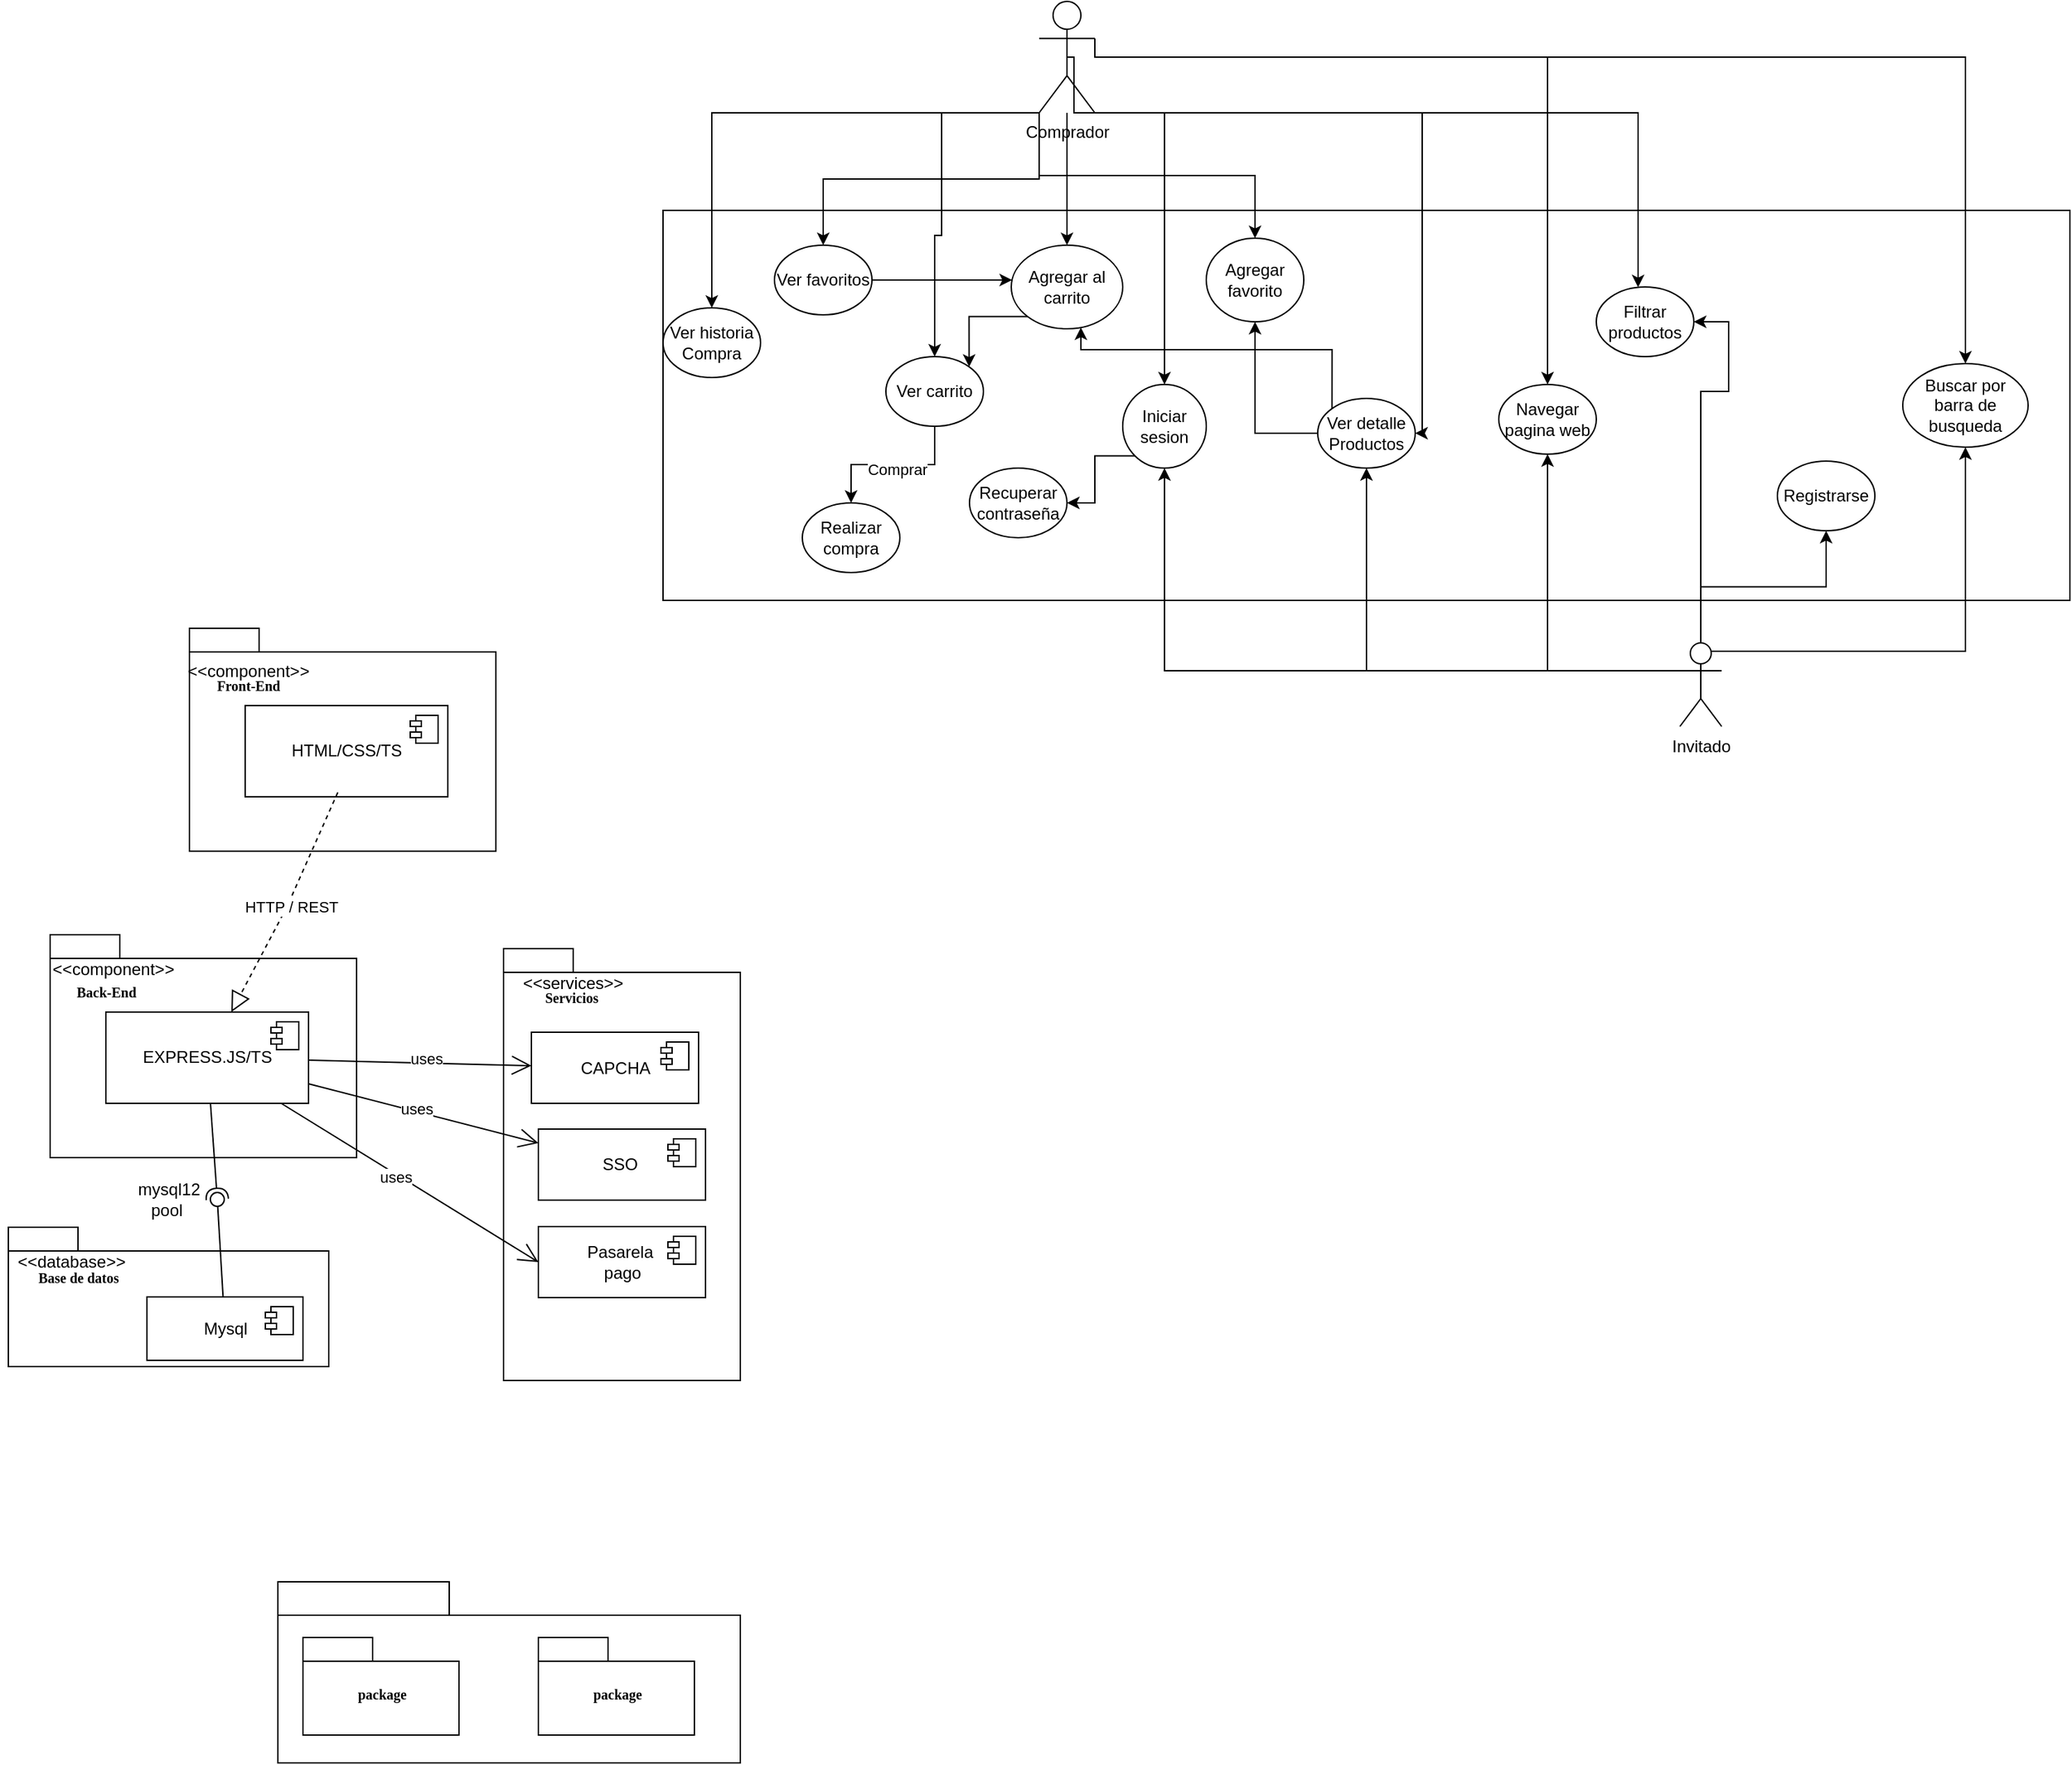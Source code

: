 <mxfile version="26.0.10">
  <diagram name="Page-1" id="b5b7bab2-c9e2-2cf4-8b2a-24fd1a2a6d21">
    <mxGraphModel dx="1594" dy="1904" grid="1" gridSize="10" guides="1" tooltips="1" connect="1" arrows="1" fold="1" page="1" pageScale="1" pageWidth="827" pageHeight="1169" background="none" math="0" shadow="0">
      <root>
        <mxCell id="0" />
        <mxCell id="1" parent="0" />
        <mxCell id="6e0c8c40b5770093-47" value="" style="shape=folder;fontStyle=1;spacingTop=10;tabWidth=123;tabHeight=24;tabPosition=left;html=1;rounded=0;shadow=0;comic=0;labelBackgroundColor=none;strokeWidth=1;fontFamily=Verdana;fontSize=10;align=center;" parent="1" vertex="1">
          <mxGeometry x="553.5" y="774.5" width="332" height="130" as="geometry" />
        </mxCell>
        <mxCell id="6e0c8c40b5770093-49" value="package" style="shape=folder;fontStyle=1;spacingTop=10;tabWidth=50;tabHeight=17;tabPosition=left;html=1;rounded=0;shadow=0;comic=0;labelBackgroundColor=none;strokeWidth=1;fontFamily=Verdana;fontSize=10;align=center;" parent="1" vertex="1">
          <mxGeometry x="571.5" y="814.5" width="112" height="70" as="geometry" />
        </mxCell>
        <mxCell id="6e0c8c40b5770093-50" value="package" style="shape=folder;fontStyle=1;spacingTop=10;tabWidth=50;tabHeight=17;tabPosition=left;html=1;rounded=0;shadow=0;comic=0;labelBackgroundColor=none;strokeWidth=1;fontFamily=Verdana;fontSize=10;align=center;" parent="1" vertex="1">
          <mxGeometry x="740.5" y="814.5" width="112" height="70" as="geometry" />
        </mxCell>
        <mxCell id="vzI2WXNl3NZPLttFvZEj-8" value="" style="shape=folder;fontStyle=1;spacingTop=10;tabWidth=50;tabHeight=17;tabPosition=left;html=1;rounded=0;shadow=0;comic=0;labelBackgroundColor=none;strokeWidth=1;fontFamily=Verdana;fontSize=10;align=center;" vertex="1" parent="1">
          <mxGeometry x="390" y="310" width="220" height="160" as="geometry" />
        </mxCell>
        <mxCell id="vzI2WXNl3NZPLttFvZEj-9" value="&lt;span style=&quot;font-family: Verdana; font-size: 10px; font-weight: 700;&quot;&gt;Back-End&lt;/span&gt;" style="text;html=1;align=center;verticalAlign=middle;resizable=0;points=[];autosize=1;strokeColor=none;fillColor=none;" vertex="1" parent="1">
          <mxGeometry x="390" y="335.5" width="80" height="30" as="geometry" />
        </mxCell>
        <mxCell id="vzI2WXNl3NZPLttFvZEj-10" value="EXPRESS.JS/TS" style="html=1;dropTarget=0;whiteSpace=wrap;" vertex="1" parent="1">
          <mxGeometry x="430" y="365.5" width="145.5" height="65.5" as="geometry" />
        </mxCell>
        <mxCell id="vzI2WXNl3NZPLttFvZEj-11" value="" style="shape=module;jettyWidth=8;jettyHeight=4;" vertex="1" parent="vzI2WXNl3NZPLttFvZEj-10">
          <mxGeometry x="1" width="20" height="20" relative="1" as="geometry">
            <mxPoint x="-27" y="7" as="offset" />
          </mxGeometry>
        </mxCell>
        <mxCell id="vzI2WXNl3NZPLttFvZEj-12" value="" style="shape=folder;fontStyle=1;spacingTop=10;tabWidth=50;tabHeight=17;tabPosition=left;html=1;rounded=0;shadow=0;comic=0;labelBackgroundColor=none;strokeWidth=1;fontFamily=Verdana;fontSize=10;align=center;" vertex="1" parent="1">
          <mxGeometry x="360" y="520" width="230" height="100" as="geometry" />
        </mxCell>
        <mxCell id="vzI2WXNl3NZPLttFvZEj-13" value="&lt;span style=&quot;font-family: Verdana; font-size: 10px; font-weight: 700;&quot;&gt;Base de datos&lt;/span&gt;" style="text;html=1;align=center;verticalAlign=middle;resizable=0;points=[];autosize=1;strokeColor=none;fillColor=none;" vertex="1" parent="1">
          <mxGeometry x="359.5" y="540.5" width="100" height="30" as="geometry" />
        </mxCell>
        <mxCell id="vzI2WXNl3NZPLttFvZEj-14" value="Mysql" style="html=1;dropTarget=0;whiteSpace=wrap;" vertex="1" parent="1">
          <mxGeometry x="459.5" y="570" width="112" height="45.5" as="geometry" />
        </mxCell>
        <mxCell id="vzI2WXNl3NZPLttFvZEj-15" value="" style="shape=module;jettyWidth=8;jettyHeight=4;" vertex="1" parent="vzI2WXNl3NZPLttFvZEj-14">
          <mxGeometry x="1" width="20" height="20" relative="1" as="geometry">
            <mxPoint x="-27" y="7" as="offset" />
          </mxGeometry>
        </mxCell>
        <mxCell id="vzI2WXNl3NZPLttFvZEj-16" value="" style="shape=folder;fontStyle=1;spacingTop=10;tabWidth=50;tabHeight=17;tabPosition=left;html=1;rounded=0;shadow=0;comic=0;labelBackgroundColor=none;strokeWidth=1;fontFamily=Verdana;fontSize=10;align=center;" vertex="1" parent="1">
          <mxGeometry x="715.5" y="320" width="170" height="310" as="geometry" />
        </mxCell>
        <mxCell id="vzI2WXNl3NZPLttFvZEj-17" value="&lt;span style=&quot;font-family: Verdana; font-size: 10px; font-weight: 700;&quot;&gt;Servicios&lt;/span&gt;" style="text;html=1;align=center;verticalAlign=middle;resizable=0;points=[];autosize=1;strokeColor=none;fillColor=none;" vertex="1" parent="1">
          <mxGeometry x="729" y="340" width="70" height="30" as="geometry" />
        </mxCell>
        <mxCell id="vzI2WXNl3NZPLttFvZEj-18" value="SSO&amp;nbsp;" style="html=1;dropTarget=0;whiteSpace=wrap;" vertex="1" parent="1">
          <mxGeometry x="740.5" y="449.5" width="120" height="51" as="geometry" />
        </mxCell>
        <mxCell id="vzI2WXNl3NZPLttFvZEj-19" value="" style="shape=module;jettyWidth=8;jettyHeight=4;" vertex="1" parent="vzI2WXNl3NZPLttFvZEj-18">
          <mxGeometry x="1" width="20" height="20" relative="1" as="geometry">
            <mxPoint x="-27" y="7" as="offset" />
          </mxGeometry>
        </mxCell>
        <mxCell id="vzI2WXNl3NZPLttFvZEj-28" value="CAPCHA" style="html=1;dropTarget=0;whiteSpace=wrap;" vertex="1" parent="1">
          <mxGeometry x="735.5" y="380" width="120" height="51" as="geometry" />
        </mxCell>
        <mxCell id="vzI2WXNl3NZPLttFvZEj-29" value="" style="shape=module;jettyWidth=8;jettyHeight=4;" vertex="1" parent="vzI2WXNl3NZPLttFvZEj-28">
          <mxGeometry x="1" width="20" height="20" relative="1" as="geometry">
            <mxPoint x="-27" y="7" as="offset" />
          </mxGeometry>
        </mxCell>
        <mxCell id="vzI2WXNl3NZPLttFvZEj-30" value="Pasarela&amp;nbsp;&lt;br&gt;pago" style="html=1;dropTarget=0;whiteSpace=wrap;" vertex="1" parent="1">
          <mxGeometry x="740.5" y="519.5" width="120" height="51" as="geometry" />
        </mxCell>
        <mxCell id="vzI2WXNl3NZPLttFvZEj-31" value="" style="shape=module;jettyWidth=8;jettyHeight=4;" vertex="1" parent="vzI2WXNl3NZPLttFvZEj-30">
          <mxGeometry x="1" width="20" height="20" relative="1" as="geometry">
            <mxPoint x="-27" y="7" as="offset" />
          </mxGeometry>
        </mxCell>
        <mxCell id="vzI2WXNl3NZPLttFvZEj-3" value="&lt;span style=&quot;font-family: Verdana; font-size: 10px; font-weight: 700;&quot;&gt;Front-End&lt;/span&gt;" style="text;html=1;align=center;verticalAlign=middle;resizable=0;points=[];autosize=1;strokeColor=none;fillColor=none;" vertex="1" parent="1">
          <mxGeometry x="490" y="105.5" width="80" height="30" as="geometry" />
        </mxCell>
        <mxCell id="6e0c8c40b5770093-4" value="" style="shape=folder;fontStyle=1;spacingTop=10;tabWidth=50;tabHeight=17;tabPosition=left;html=1;rounded=0;shadow=0;comic=0;labelBackgroundColor=none;strokeWidth=1;fontFamily=Verdana;fontSize=10;align=center;" parent="1" vertex="1">
          <mxGeometry x="490" y="90" width="220" height="160" as="geometry" />
        </mxCell>
        <mxCell id="vzI2WXNl3NZPLttFvZEj-1" value="HTML/CSS/TS" style="html=1;dropTarget=0;whiteSpace=wrap;" vertex="1" parent="1">
          <mxGeometry x="530" y="145.5" width="145.5" height="65.5" as="geometry" />
        </mxCell>
        <mxCell id="vzI2WXNl3NZPLttFvZEj-2" value="" style="shape=module;jettyWidth=8;jettyHeight=4;" vertex="1" parent="vzI2WXNl3NZPLttFvZEj-1">
          <mxGeometry x="1" width="20" height="20" relative="1" as="geometry">
            <mxPoint x="-27" y="7" as="offset" />
          </mxGeometry>
        </mxCell>
        <mxCell id="vzI2WXNl3NZPLttFvZEj-33" value="" style="ellipse;whiteSpace=wrap;html=1;align=center;aspect=fixed;fillColor=none;strokeColor=none;resizable=0;perimeter=centerPerimeter;rotatable=0;allowArrows=0;points=[];outlineConnect=1;" vertex="1" parent="1">
          <mxGeometry x="680" y="440" width="10" height="10" as="geometry" />
        </mxCell>
        <mxCell id="vzI2WXNl3NZPLttFvZEj-34" value="" style="endArrow=none;dashed=1;html=1;dashPattern=1 3;strokeWidth=2;rounded=0;strokeColor=none;" edge="1" parent="1">
          <mxGeometry width="50" height="50" relative="1" as="geometry">
            <mxPoint x="660" y="470" as="sourcePoint" />
            <mxPoint x="710" y="420" as="targetPoint" />
          </mxGeometry>
        </mxCell>
        <mxCell id="vzI2WXNl3NZPLttFvZEj-40" value="" style="endArrow=block;dashed=1;endFill=0;endSize=12;html=1;rounded=0;exitX=0.457;exitY=0.952;exitDx=0;exitDy=0;exitPerimeter=0;" edge="1" parent="1" source="vzI2WXNl3NZPLttFvZEj-1" target="vzI2WXNl3NZPLttFvZEj-10">
          <mxGeometry width="160" relative="1" as="geometry">
            <mxPoint x="540" y="250" as="sourcePoint" />
            <mxPoint x="700" y="250" as="targetPoint" />
            <Array as="points">
              <mxPoint x="560" y="290" />
            </Array>
          </mxGeometry>
        </mxCell>
        <mxCell id="vzI2WXNl3NZPLttFvZEj-42" value="" style="endArrow=open;endFill=1;endSize=12;html=1;rounded=0;entryX=0;entryY=0.5;entryDx=0;entryDy=0;" edge="1" parent="1" source="vzI2WXNl3NZPLttFvZEj-10" target="vzI2WXNl3NZPLttFvZEj-30">
          <mxGeometry width="160" relative="1" as="geometry">
            <mxPoint x="540" y="350" as="sourcePoint" />
            <mxPoint x="700" y="350" as="targetPoint" />
          </mxGeometry>
        </mxCell>
        <mxCell id="vzI2WXNl3NZPLttFvZEj-51" value="uses" style="edgeLabel;html=1;align=center;verticalAlign=middle;resizable=0;points=[];" vertex="1" connectable="0" parent="vzI2WXNl3NZPLttFvZEj-42">
          <mxGeometry x="-0.096" y="-2" relative="1" as="geometry">
            <mxPoint as="offset" />
          </mxGeometry>
        </mxCell>
        <mxCell id="vzI2WXNl3NZPLttFvZEj-45" value="" style="endArrow=open;endFill=1;endSize=12;html=1;rounded=0;" edge="1" parent="1" source="vzI2WXNl3NZPLttFvZEj-10" target="vzI2WXNl3NZPLttFvZEj-28">
          <mxGeometry width="160" relative="1" as="geometry">
            <mxPoint x="540" y="350" as="sourcePoint" />
            <mxPoint x="700" y="350" as="targetPoint" />
          </mxGeometry>
        </mxCell>
        <mxCell id="vzI2WXNl3NZPLttFvZEj-49" value="uses" style="edgeLabel;html=1;align=center;verticalAlign=middle;resizable=0;points=[];" vertex="1" connectable="0" parent="vzI2WXNl3NZPLttFvZEj-45">
          <mxGeometry x="0.059" y="3" relative="1" as="geometry">
            <mxPoint as="offset" />
          </mxGeometry>
        </mxCell>
        <mxCell id="vzI2WXNl3NZPLttFvZEj-46" value="" style="endArrow=open;endFill=1;endSize=12;html=1;rounded=0;" edge="1" parent="1" source="vzI2WXNl3NZPLttFvZEj-10" target="vzI2WXNl3NZPLttFvZEj-18">
          <mxGeometry width="160" relative="1" as="geometry">
            <mxPoint x="540" y="350" as="sourcePoint" />
            <mxPoint x="700" y="350" as="targetPoint" />
          </mxGeometry>
        </mxCell>
        <mxCell id="vzI2WXNl3NZPLttFvZEj-50" value="uses" style="edgeLabel;html=1;align=center;verticalAlign=middle;resizable=0;points=[];" vertex="1" connectable="0" parent="vzI2WXNl3NZPLttFvZEj-46">
          <mxGeometry x="-0.072" y="2" relative="1" as="geometry">
            <mxPoint as="offset" />
          </mxGeometry>
        </mxCell>
        <mxCell id="vzI2WXNl3NZPLttFvZEj-47" value="&lt;span style=&quot;font-family: Verdana; font-size: 10px; font-weight: 700;&quot;&gt;Front-End&lt;/span&gt;" style="text;html=1;align=center;verticalAlign=middle;resizable=0;points=[];autosize=1;strokeColor=none;fillColor=none;" vertex="1" parent="1">
          <mxGeometry x="491.5" y="115.5" width="80" height="30" as="geometry" />
        </mxCell>
        <mxCell id="vzI2WXNl3NZPLttFvZEj-53" value="&amp;lt;&amp;lt;component&amp;gt;&amp;gt;" style="text;html=1;align=center;verticalAlign=middle;resizable=0;points=[];autosize=1;strokeColor=none;fillColor=none;" vertex="1" parent="1">
          <mxGeometry x="476.5" y="105.5" width="110" height="30" as="geometry" />
        </mxCell>
        <mxCell id="vzI2WXNl3NZPLttFvZEj-54" value="&amp;lt;&amp;lt;component&amp;gt;&amp;gt;" style="text;html=1;align=center;verticalAlign=middle;resizable=0;points=[];autosize=1;strokeColor=none;fillColor=none;" vertex="1" parent="1">
          <mxGeometry x="380" y="320" width="110" height="30" as="geometry" />
        </mxCell>
        <mxCell id="vzI2WXNl3NZPLttFvZEj-55" value="&amp;lt;&amp;lt;services&amp;gt;&amp;gt;" style="text;html=1;align=center;verticalAlign=middle;resizable=0;points=[];autosize=1;strokeColor=none;fillColor=none;" vertex="1" parent="1">
          <mxGeometry x="715" y="330" width="100" height="30" as="geometry" />
        </mxCell>
        <mxCell id="vzI2WXNl3NZPLttFvZEj-56" value="&amp;lt;&amp;lt;database&amp;gt;&amp;gt;" style="text;html=1;align=center;verticalAlign=middle;resizable=0;points=[];autosize=1;strokeColor=none;fillColor=none;" vertex="1" parent="1">
          <mxGeometry x="354.5" y="530" width="100" height="30" as="geometry" />
        </mxCell>
        <mxCell id="vzI2WXNl3NZPLttFvZEj-57" value="" style="rounded=0;orthogonalLoop=1;jettySize=auto;html=1;endArrow=halfCircle;endFill=0;endSize=6;strokeWidth=1;sketch=0;" edge="1" parent="1" source="vzI2WXNl3NZPLttFvZEj-10">
          <mxGeometry relative="1" as="geometry">
            <mxPoint x="490" y="355" as="sourcePoint" />
            <mxPoint x="510" y="500" as="targetPoint" />
          </mxGeometry>
        </mxCell>
        <mxCell id="vzI2WXNl3NZPLttFvZEj-58" value="" style="rounded=0;orthogonalLoop=1;jettySize=auto;html=1;endArrow=oval;endFill=0;sketch=0;sourcePerimeterSpacing=0;targetPerimeterSpacing=0;endSize=10;" edge="1" parent="1" source="vzI2WXNl3NZPLttFvZEj-14">
          <mxGeometry relative="1" as="geometry">
            <mxPoint x="450" y="355" as="sourcePoint" />
            <mxPoint x="510" y="500" as="targetPoint" />
          </mxGeometry>
        </mxCell>
        <mxCell id="vzI2WXNl3NZPLttFvZEj-59" value="" style="ellipse;whiteSpace=wrap;html=1;align=center;aspect=fixed;fillColor=none;strokeColor=none;resizable=0;perimeter=centerPerimeter;rotatable=0;allowArrows=0;points=[];outlineConnect=1;" vertex="1" parent="1">
          <mxGeometry x="465" y="350" width="10" height="10" as="geometry" />
        </mxCell>
        <mxCell id="vzI2WXNl3NZPLttFvZEj-60" value="mysql12&lt;div&gt;pool&amp;nbsp;&lt;/div&gt;" style="text;html=1;align=center;verticalAlign=middle;resizable=0;points=[];autosize=1;strokeColor=none;fillColor=none;" vertex="1" parent="1">
          <mxGeometry x="440" y="480" width="70" height="40" as="geometry" />
        </mxCell>
        <mxCell id="vzI2WXNl3NZPLttFvZEj-61" value="HTTP / REST" style="edgeLabel;html=1;align=center;verticalAlign=middle;resizable=0;points=[];" vertex="1" connectable="0" parent="1">
          <mxGeometry x="563.186" y="290.154" as="geometry" />
        </mxCell>
        <mxCell id="vzI2WXNl3NZPLttFvZEj-63" value="" style="html=1;whiteSpace=wrap;" vertex="1" parent="1">
          <mxGeometry x="830" y="-210" width="1010" height="280" as="geometry" />
        </mxCell>
        <mxCell id="vzI2WXNl3NZPLttFvZEj-96" style="edgeStyle=orthogonalEdgeStyle;rounded=0;orthogonalLoop=1;jettySize=auto;html=1;exitX=0.75;exitY=0.1;exitDx=0;exitDy=0;exitPerimeter=0;" edge="1" parent="1" source="vzI2WXNl3NZPLttFvZEj-68" target="vzI2WXNl3NZPLttFvZEj-74">
          <mxGeometry relative="1" as="geometry" />
        </mxCell>
        <mxCell id="vzI2WXNl3NZPLttFvZEj-97" style="edgeStyle=orthogonalEdgeStyle;rounded=0;orthogonalLoop=1;jettySize=auto;html=1;exitX=0.5;exitY=0;exitDx=0;exitDy=0;exitPerimeter=0;" edge="1" parent="1" source="vzI2WXNl3NZPLttFvZEj-68" target="vzI2WXNl3NZPLttFvZEj-71">
          <mxGeometry relative="1" as="geometry" />
        </mxCell>
        <mxCell id="vzI2WXNl3NZPLttFvZEj-109" style="edgeStyle=orthogonalEdgeStyle;rounded=0;orthogonalLoop=1;jettySize=auto;html=1;exitX=0.5;exitY=0.5;exitDx=0;exitDy=0;exitPerimeter=0;" edge="1" parent="1" source="vzI2WXNl3NZPLttFvZEj-68" target="vzI2WXNl3NZPLttFvZEj-86">
          <mxGeometry relative="1" as="geometry">
            <Array as="points">
              <mxPoint x="1595" y="-80" />
            </Array>
          </mxGeometry>
        </mxCell>
        <mxCell id="vzI2WXNl3NZPLttFvZEj-111" style="edgeStyle=orthogonalEdgeStyle;rounded=0;orthogonalLoop=1;jettySize=auto;html=1;exitX=0;exitY=0.333;exitDx=0;exitDy=0;exitPerimeter=0;" edge="1" parent="1" source="vzI2WXNl3NZPLttFvZEj-68" target="vzI2WXNl3NZPLttFvZEj-70">
          <mxGeometry relative="1" as="geometry" />
        </mxCell>
        <mxCell id="vzI2WXNl3NZPLttFvZEj-112" style="edgeStyle=orthogonalEdgeStyle;rounded=0;orthogonalLoop=1;jettySize=auto;html=1;exitX=0;exitY=0.333;exitDx=0;exitDy=0;exitPerimeter=0;" edge="1" parent="1" source="vzI2WXNl3NZPLttFvZEj-68" target="vzI2WXNl3NZPLttFvZEj-84">
          <mxGeometry relative="1" as="geometry" />
        </mxCell>
        <mxCell id="vzI2WXNl3NZPLttFvZEj-114" style="edgeStyle=orthogonalEdgeStyle;rounded=0;orthogonalLoop=1;jettySize=auto;html=1;exitX=0;exitY=0.333;exitDx=0;exitDy=0;exitPerimeter=0;" edge="1" parent="1" source="vzI2WXNl3NZPLttFvZEj-68" target="vzI2WXNl3NZPLttFvZEj-72">
          <mxGeometry relative="1" as="geometry" />
        </mxCell>
        <mxCell id="vzI2WXNl3NZPLttFvZEj-68" value="Invitado" style="shape=umlActor;verticalLabelPosition=bottom;verticalAlign=top;html=1;" vertex="1" parent="1">
          <mxGeometry x="1560" y="100.5" width="30" height="60" as="geometry" />
        </mxCell>
        <mxCell id="vzI2WXNl3NZPLttFvZEj-70" value="Navegar pagina web" style="ellipse;whiteSpace=wrap;html=1;" vertex="1" parent="1">
          <mxGeometry x="1430" y="-85" width="70" height="50" as="geometry" />
        </mxCell>
        <mxCell id="vzI2WXNl3NZPLttFvZEj-71" value="Registrarse" style="ellipse;whiteSpace=wrap;html=1;" vertex="1" parent="1">
          <mxGeometry x="1630" y="-30" width="70" height="50" as="geometry" />
        </mxCell>
        <mxCell id="vzI2WXNl3NZPLttFvZEj-102" style="edgeStyle=orthogonalEdgeStyle;rounded=0;orthogonalLoop=1;jettySize=auto;html=1;exitX=1;exitY=1;exitDx=0;exitDy=0;" edge="1" parent="1" source="vzI2WXNl3NZPLttFvZEj-72" target="vzI2WXNl3NZPLttFvZEj-77">
          <mxGeometry relative="1" as="geometry" />
        </mxCell>
        <mxCell id="vzI2WXNl3NZPLttFvZEj-72" value="Iniciar sesion" style="ellipse;whiteSpace=wrap;html=1;" vertex="1" parent="1">
          <mxGeometry x="1160" y="-85" width="60" height="60" as="geometry" />
        </mxCell>
        <mxCell id="vzI2WXNl3NZPLttFvZEj-107" style="edgeStyle=orthogonalEdgeStyle;rounded=0;orthogonalLoop=1;jettySize=auto;html=1;exitX=1;exitY=0.5;exitDx=0;exitDy=0;" edge="1" parent="1" source="vzI2WXNl3NZPLttFvZEj-73" target="vzI2WXNl3NZPLttFvZEj-75">
          <mxGeometry relative="1" as="geometry">
            <Array as="points">
              <mxPoint x="1085" y="-160" />
              <mxPoint x="1085" y="-150" />
            </Array>
          </mxGeometry>
        </mxCell>
        <mxCell id="vzI2WXNl3NZPLttFvZEj-73" value="Ver favoritos" style="ellipse;whiteSpace=wrap;html=1;" vertex="1" parent="1">
          <mxGeometry x="910" y="-185" width="70" height="50" as="geometry" />
        </mxCell>
        <mxCell id="vzI2WXNl3NZPLttFvZEj-106" style="edgeStyle=orthogonalEdgeStyle;rounded=0;orthogonalLoop=1;jettySize=auto;html=1;exitX=0;exitY=1;exitDx=0;exitDy=0;entryX=1;entryY=0;entryDx=0;entryDy=0;" edge="1" parent="1" source="vzI2WXNl3NZPLttFvZEj-75" target="vzI2WXNl3NZPLttFvZEj-76">
          <mxGeometry relative="1" as="geometry" />
        </mxCell>
        <mxCell id="vzI2WXNl3NZPLttFvZEj-75" value="Agregar al carrito" style="ellipse;whiteSpace=wrap;html=1;" vertex="1" parent="1">
          <mxGeometry x="1080" y="-185" width="80" height="60" as="geometry" />
        </mxCell>
        <mxCell id="vzI2WXNl3NZPLttFvZEj-105" style="edgeStyle=orthogonalEdgeStyle;rounded=0;orthogonalLoop=1;jettySize=auto;html=1;exitX=0.5;exitY=1;exitDx=0;exitDy=0;" edge="1" parent="1" source="vzI2WXNl3NZPLttFvZEj-76" target="vzI2WXNl3NZPLttFvZEj-83">
          <mxGeometry relative="1" as="geometry" />
        </mxCell>
        <mxCell id="vzI2WXNl3NZPLttFvZEj-117" value="Comprar" style="edgeLabel;html=1;align=center;verticalAlign=middle;resizable=0;points=[];" vertex="1" connectable="0" parent="vzI2WXNl3NZPLttFvZEj-105">
          <mxGeometry x="-0.047" y="3" relative="1" as="geometry">
            <mxPoint as="offset" />
          </mxGeometry>
        </mxCell>
        <mxCell id="vzI2WXNl3NZPLttFvZEj-76" value="Ver carrito" style="ellipse;whiteSpace=wrap;html=1;" vertex="1" parent="1">
          <mxGeometry x="990" y="-105" width="70" height="50" as="geometry" />
        </mxCell>
        <mxCell id="vzI2WXNl3NZPLttFvZEj-77" value="Recuperar contraseña" style="ellipse;whiteSpace=wrap;html=1;" vertex="1" parent="1">
          <mxGeometry x="1050" y="-25" width="70" height="50" as="geometry" />
        </mxCell>
        <mxCell id="vzI2WXNl3NZPLttFvZEj-78" value="Agregar favorito" style="ellipse;whiteSpace=wrap;html=1;" vertex="1" parent="1">
          <mxGeometry x="1220" y="-190" width="70" height="60" as="geometry" />
        </mxCell>
        <mxCell id="vzI2WXNl3NZPLttFvZEj-83" value="Realizar compra" style="ellipse;whiteSpace=wrap;html=1;" vertex="1" parent="1">
          <mxGeometry x="930" width="70" height="50" as="geometry" />
        </mxCell>
        <mxCell id="vzI2WXNl3NZPLttFvZEj-113" style="edgeStyle=orthogonalEdgeStyle;rounded=0;orthogonalLoop=1;jettySize=auto;html=1;" edge="1" parent="1" source="vzI2WXNl3NZPLttFvZEj-84" target="vzI2WXNl3NZPLttFvZEj-78">
          <mxGeometry relative="1" as="geometry" />
        </mxCell>
        <mxCell id="vzI2WXNl3NZPLttFvZEj-116" style="edgeStyle=orthogonalEdgeStyle;rounded=0;orthogonalLoop=1;jettySize=auto;html=1;exitX=0;exitY=0;exitDx=0;exitDy=0;" edge="1" parent="1" source="vzI2WXNl3NZPLttFvZEj-84" target="vzI2WXNl3NZPLttFvZEj-75">
          <mxGeometry relative="1" as="geometry">
            <Array as="points">
              <mxPoint x="1310" y="-110" />
              <mxPoint x="1130" y="-110" />
            </Array>
          </mxGeometry>
        </mxCell>
        <mxCell id="vzI2WXNl3NZPLttFvZEj-84" value="Ver detalle Productos" style="ellipse;whiteSpace=wrap;html=1;" vertex="1" parent="1">
          <mxGeometry x="1300" y="-75" width="70" height="50" as="geometry" />
        </mxCell>
        <mxCell id="vzI2WXNl3NZPLttFvZEj-85" value="Ver historia Compra" style="ellipse;whiteSpace=wrap;html=1;" vertex="1" parent="1">
          <mxGeometry x="830" y="-140" width="70" height="50" as="geometry" />
        </mxCell>
        <mxCell id="vzI2WXNl3NZPLttFvZEj-86" value="Filtrar productos" style="ellipse;whiteSpace=wrap;html=1;" vertex="1" parent="1">
          <mxGeometry x="1500" y="-155" width="70" height="50" as="geometry" />
        </mxCell>
        <mxCell id="vzI2WXNl3NZPLttFvZEj-89" value="" style="edgeStyle=orthogonalEdgeStyle;rounded=0;orthogonalLoop=1;jettySize=auto;html=1;" edge="1" parent="1" source="vzI2WXNl3NZPLttFvZEj-62" target="vzI2WXNl3NZPLttFvZEj-75">
          <mxGeometry relative="1" as="geometry" />
        </mxCell>
        <mxCell id="vzI2WXNl3NZPLttFvZEj-98" style="edgeStyle=orthogonalEdgeStyle;rounded=0;orthogonalLoop=1;jettySize=auto;html=1;exitX=0;exitY=1;exitDx=0;exitDy=0;exitPerimeter=0;" edge="1" parent="1" source="vzI2WXNl3NZPLttFvZEj-62" target="vzI2WXNl3NZPLttFvZEj-73">
          <mxGeometry relative="1" as="geometry" />
        </mxCell>
        <mxCell id="vzI2WXNl3NZPLttFvZEj-100" style="edgeStyle=orthogonalEdgeStyle;rounded=0;orthogonalLoop=1;jettySize=auto;html=1;exitX=0;exitY=1;exitDx=0;exitDy=0;exitPerimeter=0;" edge="1" parent="1" source="vzI2WXNl3NZPLttFvZEj-62" target="vzI2WXNl3NZPLttFvZEj-78">
          <mxGeometry relative="1" as="geometry" />
        </mxCell>
        <mxCell id="vzI2WXNl3NZPLttFvZEj-101" style="edgeStyle=orthogonalEdgeStyle;rounded=0;orthogonalLoop=1;jettySize=auto;html=1;exitX=0;exitY=1;exitDx=0;exitDy=0;exitPerimeter=0;" edge="1" parent="1" source="vzI2WXNl3NZPLttFvZEj-62" target="vzI2WXNl3NZPLttFvZEj-76">
          <mxGeometry relative="1" as="geometry">
            <Array as="points">
              <mxPoint x="1030" y="-280" />
              <mxPoint x="1030" y="-192" />
              <mxPoint x="1025" y="-192" />
            </Array>
          </mxGeometry>
        </mxCell>
        <mxCell id="vzI2WXNl3NZPLttFvZEj-103" style="edgeStyle=orthogonalEdgeStyle;rounded=0;orthogonalLoop=1;jettySize=auto;html=1;exitX=0;exitY=1;exitDx=0;exitDy=0;exitPerimeter=0;" edge="1" parent="1" source="vzI2WXNl3NZPLttFvZEj-62" target="vzI2WXNl3NZPLttFvZEj-85">
          <mxGeometry relative="1" as="geometry">
            <Array as="points">
              <mxPoint x="865" y="-280" />
            </Array>
          </mxGeometry>
        </mxCell>
        <mxCell id="vzI2WXNl3NZPLttFvZEj-120" style="edgeStyle=orthogonalEdgeStyle;rounded=0;orthogonalLoop=1;jettySize=auto;html=1;exitX=1;exitY=0.333;exitDx=0;exitDy=0;exitPerimeter=0;" edge="1" parent="1" source="vzI2WXNl3NZPLttFvZEj-62" target="vzI2WXNl3NZPLttFvZEj-70">
          <mxGeometry relative="1" as="geometry">
            <Array as="points">
              <mxPoint x="1140" y="-320" />
              <mxPoint x="1465" y="-320" />
            </Array>
          </mxGeometry>
        </mxCell>
        <mxCell id="vzI2WXNl3NZPLttFvZEj-62" value="Comprador" style="shape=umlActor;verticalLabelPosition=bottom;verticalAlign=top;html=1;" vertex="1" parent="1">
          <mxGeometry x="1100" y="-360" width="40" height="80" as="geometry" />
        </mxCell>
        <mxCell id="vzI2WXNl3NZPLttFvZEj-92" value="" style="edgeStyle=orthogonalEdgeStyle;rounded=0;orthogonalLoop=1;jettySize=auto;html=1;exitX=0.5;exitY=0.5;exitDx=0;exitDy=0;exitPerimeter=0;" edge="1" parent="1" source="vzI2WXNl3NZPLttFvZEj-62" target="vzI2WXNl3NZPLttFvZEj-72">
          <mxGeometry relative="1" as="geometry">
            <mxPoint x="1135" y="-270" as="sourcePoint" />
            <mxPoint x="1150" y="-180" as="targetPoint" />
            <Array as="points">
              <mxPoint x="1125" y="-280" />
              <mxPoint x="1190" y="-280" />
            </Array>
          </mxGeometry>
        </mxCell>
        <mxCell id="vzI2WXNl3NZPLttFvZEj-93" value="" style="edgeStyle=orthogonalEdgeStyle;rounded=0;orthogonalLoop=1;jettySize=auto;html=1;" edge="1" parent="1" source="vzI2WXNl3NZPLttFvZEj-62" target="vzI2WXNl3NZPLttFvZEj-86">
          <mxGeometry relative="1" as="geometry">
            <mxPoint x="1145" y="-260" as="sourcePoint" />
            <mxPoint x="1160" y="-170" as="targetPoint" />
            <Array as="points">
              <mxPoint x="1530" y="-280" />
            </Array>
          </mxGeometry>
        </mxCell>
        <mxCell id="vzI2WXNl3NZPLttFvZEj-94" value="" style="edgeStyle=orthogonalEdgeStyle;rounded=0;orthogonalLoop=1;jettySize=auto;html=1;" edge="1" parent="1" source="vzI2WXNl3NZPLttFvZEj-62" target="vzI2WXNl3NZPLttFvZEj-84">
          <mxGeometry relative="1" as="geometry">
            <mxPoint x="1155" y="-250" as="sourcePoint" />
            <mxPoint x="1170" y="-160" as="targetPoint" />
            <Array as="points">
              <mxPoint x="1375" y="-280" />
            </Array>
          </mxGeometry>
        </mxCell>
        <mxCell id="vzI2WXNl3NZPLttFvZEj-119" value="" style="edgeStyle=orthogonalEdgeStyle;rounded=0;orthogonalLoop=1;jettySize=auto;html=1;" edge="1" parent="1" source="vzI2WXNl3NZPLttFvZEj-62" target="vzI2WXNl3NZPLttFvZEj-74">
          <mxGeometry relative="1" as="geometry">
            <mxPoint x="1140" y="-280" as="sourcePoint" />
            <mxPoint x="1460" y="5" as="targetPoint" />
            <Array as="points" />
          </mxGeometry>
        </mxCell>
        <mxCell id="vzI2WXNl3NZPLttFvZEj-74" value="Buscar por barra de busqueda" style="ellipse;whiteSpace=wrap;html=1;" vertex="1" parent="1">
          <mxGeometry x="1720" y="-100" width="90" height="60" as="geometry" />
        </mxCell>
      </root>
    </mxGraphModel>
  </diagram>
</mxfile>
